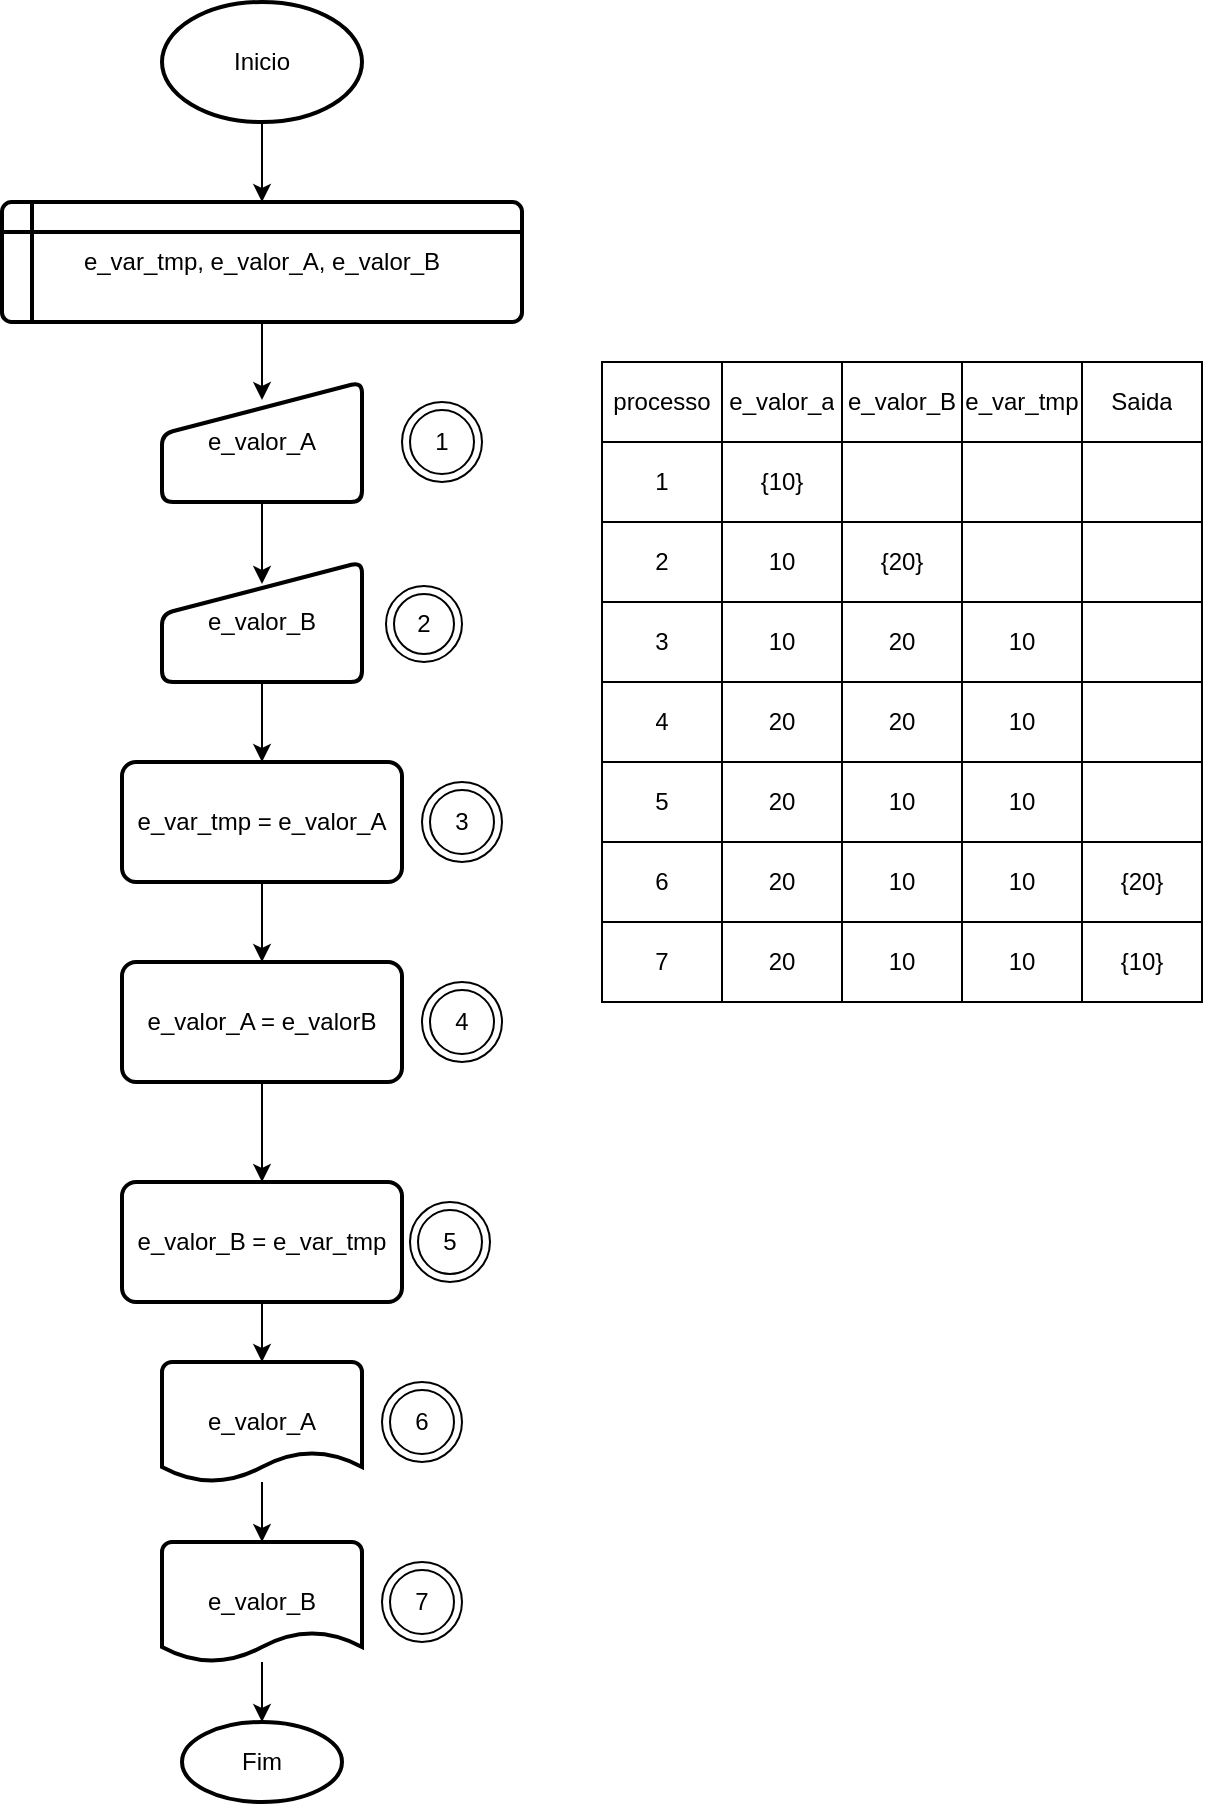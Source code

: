 <mxfile version="14.4.9" type="google"><diagram id="mE8HCv8SNsuwEwCRe2ru" name="Page-1"><mxGraphModel dx="782" dy="482" grid="1" gridSize="10" guides="1" tooltips="1" connect="1" arrows="1" fold="1" page="1" pageScale="1" pageWidth="827" pageHeight="1169" math="0" shadow="0"><root><mxCell id="0"/><mxCell id="1" parent="0"/><mxCell id="yg2PChQbg0I_4xTrbWv1-3" style="edgeStyle=orthogonalEdgeStyle;rounded=0;orthogonalLoop=1;jettySize=auto;html=1;" parent="1" source="yg2PChQbg0I_4xTrbWv1-1" target="yg2PChQbg0I_4xTrbWv1-2" edge="1"><mxGeometry relative="1" as="geometry"/></mxCell><mxCell id="yg2PChQbg0I_4xTrbWv1-1" value="&lt;font style=&quot;vertical-align: inherit&quot;&gt;&lt;font style=&quot;vertical-align: inherit&quot;&gt;Inicio&lt;/font&gt;&lt;/font&gt;" style="strokeWidth=2;html=1;shape=mxgraph.flowchart.start_1;whiteSpace=wrap;" parent="1" vertex="1"><mxGeometry x="270" y="40" width="100" height="60" as="geometry"/></mxCell><mxCell id="yg2PChQbg0I_4xTrbWv1-6" style="edgeStyle=orthogonalEdgeStyle;rounded=0;orthogonalLoop=1;jettySize=auto;html=1;entryX=0.5;entryY=0.15;entryDx=0;entryDy=0;entryPerimeter=0;" parent="1" source="yg2PChQbg0I_4xTrbWv1-2" target="yg2PChQbg0I_4xTrbWv1-4" edge="1"><mxGeometry relative="1" as="geometry"/></mxCell><mxCell id="yg2PChQbg0I_4xTrbWv1-2" value="&lt;font style=&quot;vertical-align: inherit&quot;&gt;&lt;font style=&quot;vertical-align: inherit&quot;&gt;&lt;font style=&quot;vertical-align: inherit&quot;&gt;&lt;font style=&quot;vertical-align: inherit&quot;&gt;e_var_tmp, e_valor_A, e_valor_B&lt;/font&gt;&lt;/font&gt;&lt;/font&gt;&lt;/font&gt;" style="shape=internalStorage;whiteSpace=wrap;html=1;dx=15;dy=15;rounded=1;arcSize=8;strokeWidth=2;" parent="1" vertex="1"><mxGeometry x="190" y="140" width="260" height="60" as="geometry"/></mxCell><mxCell id="yg2PChQbg0I_4xTrbWv1-7" style="edgeStyle=orthogonalEdgeStyle;rounded=0;orthogonalLoop=1;jettySize=auto;html=1;entryX=0.5;entryY=0.183;entryDx=0;entryDy=0;entryPerimeter=0;" parent="1" source="yg2PChQbg0I_4xTrbWv1-4" target="yg2PChQbg0I_4xTrbWv1-5" edge="1"><mxGeometry relative="1" as="geometry"/></mxCell><mxCell id="yg2PChQbg0I_4xTrbWv1-4" value="&lt;font style=&quot;vertical-align: inherit&quot;&gt;&lt;font style=&quot;vertical-align: inherit&quot;&gt;e_valor_A&lt;/font&gt;&lt;/font&gt;" style="html=1;strokeWidth=2;shape=manualInput;whiteSpace=wrap;rounded=1;size=26;arcSize=11;" parent="1" vertex="1"><mxGeometry x="270" y="230" width="100" height="60" as="geometry"/></mxCell><mxCell id="yg2PChQbg0I_4xTrbWv1-9" style="edgeStyle=orthogonalEdgeStyle;rounded=0;orthogonalLoop=1;jettySize=auto;html=1;entryX=0.5;entryY=0;entryDx=0;entryDy=0;" parent="1" source="yg2PChQbg0I_4xTrbWv1-5" target="yg2PChQbg0I_4xTrbWv1-8" edge="1"><mxGeometry relative="1" as="geometry"/></mxCell><mxCell id="yg2PChQbg0I_4xTrbWv1-5" value="&lt;font style=&quot;vertical-align: inherit&quot;&gt;&lt;font style=&quot;vertical-align: inherit&quot;&gt;e_valor_B&lt;/font&gt;&lt;/font&gt;" style="html=1;strokeWidth=2;shape=manualInput;whiteSpace=wrap;rounded=1;size=26;arcSize=11;" parent="1" vertex="1"><mxGeometry x="270" y="320" width="100" height="60" as="geometry"/></mxCell><mxCell id="yg2PChQbg0I_4xTrbWv1-11" style="edgeStyle=orthogonalEdgeStyle;rounded=0;orthogonalLoop=1;jettySize=auto;html=1;entryX=0.5;entryY=0;entryDx=0;entryDy=0;" parent="1" source="yg2PChQbg0I_4xTrbWv1-8" target="yg2PChQbg0I_4xTrbWv1-10" edge="1"><mxGeometry relative="1" as="geometry"/></mxCell><mxCell id="yg2PChQbg0I_4xTrbWv1-8" value="&lt;font style=&quot;vertical-align: inherit&quot;&gt;&lt;font style=&quot;vertical-align: inherit&quot;&gt;&lt;font style=&quot;vertical-align: inherit&quot;&gt;&lt;font style=&quot;vertical-align: inherit&quot;&gt;e_var_tmp = e_valor_A&lt;/font&gt;&lt;/font&gt;&lt;/font&gt;&lt;/font&gt;" style="rounded=1;whiteSpace=wrap;html=1;absoluteArcSize=1;arcSize=14;strokeWidth=2;" parent="1" vertex="1"><mxGeometry x="250" y="420" width="140" height="60" as="geometry"/></mxCell><mxCell id="yg2PChQbg0I_4xTrbWv1-13" style="edgeStyle=orthogonalEdgeStyle;rounded=0;orthogonalLoop=1;jettySize=auto;html=1;" parent="1" source="yg2PChQbg0I_4xTrbWv1-10" target="yg2PChQbg0I_4xTrbWv1-12" edge="1"><mxGeometry relative="1" as="geometry"/></mxCell><mxCell id="yg2PChQbg0I_4xTrbWv1-10" value="&lt;font style=&quot;vertical-align: inherit&quot;&gt;&lt;font style=&quot;vertical-align: inherit&quot;&gt;e_valor_A = e_valorB&lt;/font&gt;&lt;/font&gt;" style="rounded=1;whiteSpace=wrap;html=1;absoluteArcSize=1;arcSize=14;strokeWidth=2;" parent="1" vertex="1"><mxGeometry x="250" y="520" width="140" height="60" as="geometry"/></mxCell><mxCell id="yg2PChQbg0I_4xTrbWv1-16" style="edgeStyle=orthogonalEdgeStyle;rounded=0;orthogonalLoop=1;jettySize=auto;html=1;entryX=0.5;entryY=0;entryDx=0;entryDy=0;entryPerimeter=0;" parent="1" source="yg2PChQbg0I_4xTrbWv1-12" target="yg2PChQbg0I_4xTrbWv1-14" edge="1"><mxGeometry relative="1" as="geometry"/></mxCell><mxCell id="yg2PChQbg0I_4xTrbWv1-12" value="&lt;font style=&quot;vertical-align: inherit&quot;&gt;&lt;font style=&quot;vertical-align: inherit&quot;&gt;&lt;font style=&quot;vertical-align: inherit&quot;&gt;&lt;font style=&quot;vertical-align: inherit&quot;&gt;e_valor_B = e_var_tmp&lt;/font&gt;&lt;/font&gt;&lt;/font&gt;&lt;/font&gt;" style="rounded=1;whiteSpace=wrap;html=1;absoluteArcSize=1;arcSize=14;strokeWidth=2;" parent="1" vertex="1"><mxGeometry x="250" y="630" width="140" height="60" as="geometry"/></mxCell><mxCell id="yg2PChQbg0I_4xTrbWv1-17" style="edgeStyle=orthogonalEdgeStyle;rounded=0;orthogonalLoop=1;jettySize=auto;html=1;entryX=0.5;entryY=0;entryDx=0;entryDy=0;entryPerimeter=0;" parent="1" source="yg2PChQbg0I_4xTrbWv1-14" target="yg2PChQbg0I_4xTrbWv1-15" edge="1"><mxGeometry relative="1" as="geometry"/></mxCell><mxCell id="yg2PChQbg0I_4xTrbWv1-14" value="&lt;font style=&quot;vertical-align: inherit&quot;&gt;&lt;font style=&quot;vertical-align: inherit&quot;&gt;e_valor_A&lt;/font&gt;&lt;/font&gt;" style="strokeWidth=2;html=1;shape=mxgraph.flowchart.document2;whiteSpace=wrap;size=0.25;" parent="1" vertex="1"><mxGeometry x="270" y="720" width="100" height="60" as="geometry"/></mxCell><mxCell id="yg2PChQbg0I_4xTrbWv1-214" style="edgeStyle=orthogonalEdgeStyle;rounded=0;orthogonalLoop=1;jettySize=auto;html=1;entryX=0.5;entryY=0;entryDx=0;entryDy=0;entryPerimeter=0;" parent="1" source="yg2PChQbg0I_4xTrbWv1-15" target="yg2PChQbg0I_4xTrbWv1-18" edge="1"><mxGeometry relative="1" as="geometry"/></mxCell><mxCell id="yg2PChQbg0I_4xTrbWv1-15" value="&lt;font style=&quot;vertical-align: inherit&quot;&gt;&lt;font style=&quot;vertical-align: inherit&quot;&gt;e_valor_B&lt;/font&gt;&lt;/font&gt;" style="strokeWidth=2;html=1;shape=mxgraph.flowchart.document2;whiteSpace=wrap;size=0.25;" parent="1" vertex="1"><mxGeometry x="270" y="810" width="100" height="60" as="geometry"/></mxCell><mxCell id="yg2PChQbg0I_4xTrbWv1-18" value="&lt;font style=&quot;vertical-align: inherit&quot;&gt;&lt;font style=&quot;vertical-align: inherit&quot;&gt;Fim&lt;/font&gt;&lt;/font&gt;" style="strokeWidth=2;html=1;shape=mxgraph.flowchart.start_1;whiteSpace=wrap;" parent="1" vertex="1"><mxGeometry x="280" y="900" width="80" height="40" as="geometry"/></mxCell><mxCell id="yg2PChQbg0I_4xTrbWv1-19" value="1" style="ellipse;shape=doubleEllipse;whiteSpace=wrap;html=1;aspect=fixed;" parent="1" vertex="1"><mxGeometry x="390" y="240" width="40" height="40" as="geometry"/></mxCell><mxCell id="yg2PChQbg0I_4xTrbWv1-20" value="4" style="ellipse;shape=doubleEllipse;whiteSpace=wrap;html=1;aspect=fixed;" parent="1" vertex="1"><mxGeometry x="400" y="530" width="40" height="40" as="geometry"/></mxCell><mxCell id="yg2PChQbg0I_4xTrbWv1-21" value="3" style="ellipse;shape=doubleEllipse;whiteSpace=wrap;html=1;aspect=fixed;" parent="1" vertex="1"><mxGeometry x="400" y="430" width="40" height="40" as="geometry"/></mxCell><mxCell id="yg2PChQbg0I_4xTrbWv1-22" value="2" style="ellipse;shape=doubleEllipse;whiteSpace=wrap;html=1;aspect=fixed;" parent="1" vertex="1"><mxGeometry x="382" y="332" width="38" height="38" as="geometry"/></mxCell><mxCell id="yg2PChQbg0I_4xTrbWv1-23" value="6" style="ellipse;shape=doubleEllipse;whiteSpace=wrap;html=1;aspect=fixed;" parent="1" vertex="1"><mxGeometry x="380" y="730" width="40" height="40" as="geometry"/></mxCell><mxCell id="yg2PChQbg0I_4xTrbWv1-24" value="5" style="ellipse;shape=doubleEllipse;whiteSpace=wrap;html=1;aspect=fixed;" parent="1" vertex="1"><mxGeometry x="394" y="640" width="40" height="40" as="geometry"/></mxCell><mxCell id="yg2PChQbg0I_4xTrbWv1-25" value="7" style="ellipse;shape=doubleEllipse;whiteSpace=wrap;html=1;aspect=fixed;" parent="1" vertex="1"><mxGeometry x="380" y="820" width="40" height="40" as="geometry"/></mxCell><mxCell id="yg2PChQbg0I_4xTrbWv1-165" value="" style="shape=table;html=1;whiteSpace=wrap;startSize=0;container=1;collapsible=0;childLayout=tableLayout;" parent="1" vertex="1"><mxGeometry x="490" y="220" width="300" height="320" as="geometry"/></mxCell><mxCell id="yg2PChQbg0I_4xTrbWv1-166" value="" style="shape=partialRectangle;html=1;whiteSpace=wrap;collapsible=0;dropTarget=0;pointerEvents=0;fillColor=none;top=0;left=0;bottom=0;right=0;points=[[0,0.5],[1,0.5]];portConstraint=eastwest;" parent="yg2PChQbg0I_4xTrbWv1-165" vertex="1"><mxGeometry width="300" height="40" as="geometry"/></mxCell><mxCell id="yg2PChQbg0I_4xTrbWv1-167" value="processo" style="shape=partialRectangle;html=1;whiteSpace=wrap;connectable=0;overflow=hidden;fillColor=none;top=0;left=0;bottom=0;right=0;" parent="yg2PChQbg0I_4xTrbWv1-166" vertex="1"><mxGeometry width="60" height="40" as="geometry"/></mxCell><mxCell id="yg2PChQbg0I_4xTrbWv1-168" value="e_valor_a" style="shape=partialRectangle;html=1;whiteSpace=wrap;connectable=0;overflow=hidden;fillColor=none;top=0;left=0;bottom=0;right=0;" parent="yg2PChQbg0I_4xTrbWv1-166" vertex="1"><mxGeometry x="60" width="60" height="40" as="geometry"/></mxCell><mxCell id="yg2PChQbg0I_4xTrbWv1-169" value="e_valor_B" style="shape=partialRectangle;html=1;whiteSpace=wrap;connectable=0;overflow=hidden;fillColor=none;top=0;left=0;bottom=0;right=0;" parent="yg2PChQbg0I_4xTrbWv1-166" vertex="1"><mxGeometry x="120" width="60" height="40" as="geometry"/></mxCell><mxCell id="yg2PChQbg0I_4xTrbWv1-170" value="e_var_tmp" style="shape=partialRectangle;html=1;whiteSpace=wrap;connectable=0;overflow=hidden;fillColor=none;top=0;left=0;bottom=0;right=0;" parent="yg2PChQbg0I_4xTrbWv1-166" vertex="1"><mxGeometry x="180" width="60" height="40" as="geometry"/></mxCell><mxCell id="yg2PChQbg0I_4xTrbWv1-171" value="Saida" style="shape=partialRectangle;html=1;whiteSpace=wrap;connectable=0;overflow=hidden;fillColor=none;top=0;left=0;bottom=0;right=0;" parent="yg2PChQbg0I_4xTrbWv1-166" vertex="1"><mxGeometry x="240" width="60" height="40" as="geometry"/></mxCell><mxCell id="yg2PChQbg0I_4xTrbWv1-172" value="" style="shape=partialRectangle;html=1;whiteSpace=wrap;collapsible=0;dropTarget=0;pointerEvents=0;fillColor=none;top=0;left=0;bottom=0;right=0;points=[[0,0.5],[1,0.5]];portConstraint=eastwest;" parent="yg2PChQbg0I_4xTrbWv1-165" vertex="1"><mxGeometry y="40" width="300" height="40" as="geometry"/></mxCell><mxCell id="yg2PChQbg0I_4xTrbWv1-173" value="1" style="shape=partialRectangle;html=1;whiteSpace=wrap;connectable=0;overflow=hidden;fillColor=none;top=0;left=0;bottom=0;right=0;" parent="yg2PChQbg0I_4xTrbWv1-172" vertex="1"><mxGeometry width="60" height="40" as="geometry"/></mxCell><mxCell id="yg2PChQbg0I_4xTrbWv1-174" value="{10}" style="shape=partialRectangle;html=1;whiteSpace=wrap;connectable=0;overflow=hidden;fillColor=none;top=0;left=0;bottom=0;right=0;" parent="yg2PChQbg0I_4xTrbWv1-172" vertex="1"><mxGeometry x="60" width="60" height="40" as="geometry"/></mxCell><mxCell id="yg2PChQbg0I_4xTrbWv1-175" value="" style="shape=partialRectangle;html=1;whiteSpace=wrap;connectable=0;overflow=hidden;fillColor=none;top=0;left=0;bottom=0;right=0;" parent="yg2PChQbg0I_4xTrbWv1-172" vertex="1"><mxGeometry x="120" width="60" height="40" as="geometry"/></mxCell><mxCell id="yg2PChQbg0I_4xTrbWv1-176" value="" style="shape=partialRectangle;html=1;whiteSpace=wrap;connectable=0;overflow=hidden;fillColor=none;top=0;left=0;bottom=0;right=0;" parent="yg2PChQbg0I_4xTrbWv1-172" vertex="1"><mxGeometry x="180" width="60" height="40" as="geometry"/></mxCell><mxCell id="yg2PChQbg0I_4xTrbWv1-177" value="" style="shape=partialRectangle;html=1;whiteSpace=wrap;connectable=0;overflow=hidden;fillColor=none;top=0;left=0;bottom=0;right=0;" parent="yg2PChQbg0I_4xTrbWv1-172" vertex="1"><mxGeometry x="240" width="60" height="40" as="geometry"/></mxCell><mxCell id="yg2PChQbg0I_4xTrbWv1-178" value="" style="shape=partialRectangle;html=1;whiteSpace=wrap;collapsible=0;dropTarget=0;pointerEvents=0;fillColor=none;top=0;left=0;bottom=0;right=0;points=[[0,0.5],[1,0.5]];portConstraint=eastwest;" parent="yg2PChQbg0I_4xTrbWv1-165" vertex="1"><mxGeometry y="80" width="300" height="40" as="geometry"/></mxCell><mxCell id="yg2PChQbg0I_4xTrbWv1-179" value="2" style="shape=partialRectangle;html=1;whiteSpace=wrap;connectable=0;overflow=hidden;fillColor=none;top=0;left=0;bottom=0;right=0;" parent="yg2PChQbg0I_4xTrbWv1-178" vertex="1"><mxGeometry width="60" height="40" as="geometry"/></mxCell><mxCell id="yg2PChQbg0I_4xTrbWv1-180" value="10" style="shape=partialRectangle;html=1;whiteSpace=wrap;connectable=0;overflow=hidden;fillColor=none;top=0;left=0;bottom=0;right=0;" parent="yg2PChQbg0I_4xTrbWv1-178" vertex="1"><mxGeometry x="60" width="60" height="40" as="geometry"/></mxCell><mxCell id="yg2PChQbg0I_4xTrbWv1-181" value="{20}" style="shape=partialRectangle;html=1;whiteSpace=wrap;connectable=0;overflow=hidden;fillColor=none;top=0;left=0;bottom=0;right=0;" parent="yg2PChQbg0I_4xTrbWv1-178" vertex="1"><mxGeometry x="120" width="60" height="40" as="geometry"/></mxCell><mxCell id="yg2PChQbg0I_4xTrbWv1-182" value="" style="shape=partialRectangle;html=1;whiteSpace=wrap;connectable=0;overflow=hidden;fillColor=none;top=0;left=0;bottom=0;right=0;" parent="yg2PChQbg0I_4xTrbWv1-178" vertex="1"><mxGeometry x="180" width="60" height="40" as="geometry"/></mxCell><mxCell id="yg2PChQbg0I_4xTrbWv1-183" value="" style="shape=partialRectangle;html=1;whiteSpace=wrap;connectable=0;overflow=hidden;fillColor=none;top=0;left=0;bottom=0;right=0;" parent="yg2PChQbg0I_4xTrbWv1-178" vertex="1"><mxGeometry x="240" width="60" height="40" as="geometry"/></mxCell><mxCell id="yg2PChQbg0I_4xTrbWv1-184" value="" style="shape=partialRectangle;html=1;whiteSpace=wrap;collapsible=0;dropTarget=0;pointerEvents=0;fillColor=none;top=0;left=0;bottom=0;right=0;points=[[0,0.5],[1,0.5]];portConstraint=eastwest;" parent="yg2PChQbg0I_4xTrbWv1-165" vertex="1"><mxGeometry y="120" width="300" height="40" as="geometry"/></mxCell><mxCell id="yg2PChQbg0I_4xTrbWv1-185" value="3" style="shape=partialRectangle;html=1;whiteSpace=wrap;connectable=0;overflow=hidden;fillColor=none;top=0;left=0;bottom=0;right=0;" parent="yg2PChQbg0I_4xTrbWv1-184" vertex="1"><mxGeometry width="60" height="40" as="geometry"/></mxCell><mxCell id="yg2PChQbg0I_4xTrbWv1-186" value="10" style="shape=partialRectangle;html=1;whiteSpace=wrap;connectable=0;overflow=hidden;fillColor=none;top=0;left=0;bottom=0;right=0;" parent="yg2PChQbg0I_4xTrbWv1-184" vertex="1"><mxGeometry x="60" width="60" height="40" as="geometry"/></mxCell><mxCell id="yg2PChQbg0I_4xTrbWv1-187" value="20" style="shape=partialRectangle;html=1;whiteSpace=wrap;connectable=0;overflow=hidden;fillColor=none;top=0;left=0;bottom=0;right=0;" parent="yg2PChQbg0I_4xTrbWv1-184" vertex="1"><mxGeometry x="120" width="60" height="40" as="geometry"/></mxCell><mxCell id="yg2PChQbg0I_4xTrbWv1-188" value="10" style="shape=partialRectangle;html=1;whiteSpace=wrap;connectable=0;overflow=hidden;fillColor=none;top=0;left=0;bottom=0;right=0;" parent="yg2PChQbg0I_4xTrbWv1-184" vertex="1"><mxGeometry x="180" width="60" height="40" as="geometry"/></mxCell><mxCell id="yg2PChQbg0I_4xTrbWv1-189" value="" style="shape=partialRectangle;html=1;whiteSpace=wrap;connectable=0;overflow=hidden;fillColor=none;top=0;left=0;bottom=0;right=0;" parent="yg2PChQbg0I_4xTrbWv1-184" vertex="1"><mxGeometry x="240" width="60" height="40" as="geometry"/></mxCell><mxCell id="yg2PChQbg0I_4xTrbWv1-190" value="" style="shape=partialRectangle;html=1;whiteSpace=wrap;collapsible=0;dropTarget=0;pointerEvents=0;fillColor=none;top=0;left=0;bottom=0;right=0;points=[[0,0.5],[1,0.5]];portConstraint=eastwest;" parent="yg2PChQbg0I_4xTrbWv1-165" vertex="1"><mxGeometry y="160" width="300" height="40" as="geometry"/></mxCell><mxCell id="yg2PChQbg0I_4xTrbWv1-191" value="4" style="shape=partialRectangle;html=1;whiteSpace=wrap;connectable=0;overflow=hidden;fillColor=none;top=0;left=0;bottom=0;right=0;" parent="yg2PChQbg0I_4xTrbWv1-190" vertex="1"><mxGeometry width="60" height="40" as="geometry"/></mxCell><mxCell id="yg2PChQbg0I_4xTrbWv1-192" value="20" style="shape=partialRectangle;html=1;whiteSpace=wrap;connectable=0;overflow=hidden;fillColor=none;top=0;left=0;bottom=0;right=0;" parent="yg2PChQbg0I_4xTrbWv1-190" vertex="1"><mxGeometry x="60" width="60" height="40" as="geometry"/></mxCell><mxCell id="yg2PChQbg0I_4xTrbWv1-193" value="20" style="shape=partialRectangle;html=1;whiteSpace=wrap;connectable=0;overflow=hidden;fillColor=none;top=0;left=0;bottom=0;right=0;" parent="yg2PChQbg0I_4xTrbWv1-190" vertex="1"><mxGeometry x="120" width="60" height="40" as="geometry"/></mxCell><mxCell id="yg2PChQbg0I_4xTrbWv1-194" value="10" style="shape=partialRectangle;html=1;whiteSpace=wrap;connectable=0;overflow=hidden;fillColor=none;top=0;left=0;bottom=0;right=0;" parent="yg2PChQbg0I_4xTrbWv1-190" vertex="1"><mxGeometry x="180" width="60" height="40" as="geometry"/></mxCell><mxCell id="yg2PChQbg0I_4xTrbWv1-195" value="" style="shape=partialRectangle;html=1;whiteSpace=wrap;connectable=0;overflow=hidden;fillColor=none;top=0;left=0;bottom=0;right=0;" parent="yg2PChQbg0I_4xTrbWv1-190" vertex="1"><mxGeometry x="240" width="60" height="40" as="geometry"/></mxCell><mxCell id="yg2PChQbg0I_4xTrbWv1-196" value="" style="shape=partialRectangle;html=1;whiteSpace=wrap;collapsible=0;dropTarget=0;pointerEvents=0;fillColor=none;top=0;left=0;bottom=0;right=0;points=[[0,0.5],[1,0.5]];portConstraint=eastwest;" parent="yg2PChQbg0I_4xTrbWv1-165" vertex="1"><mxGeometry y="200" width="300" height="40" as="geometry"/></mxCell><mxCell id="yg2PChQbg0I_4xTrbWv1-197" value="5" style="shape=partialRectangle;html=1;whiteSpace=wrap;connectable=0;overflow=hidden;fillColor=none;top=0;left=0;bottom=0;right=0;" parent="yg2PChQbg0I_4xTrbWv1-196" vertex="1"><mxGeometry width="60" height="40" as="geometry"/></mxCell><mxCell id="yg2PChQbg0I_4xTrbWv1-198" value="20" style="shape=partialRectangle;html=1;whiteSpace=wrap;connectable=0;overflow=hidden;fillColor=none;top=0;left=0;bottom=0;right=0;" parent="yg2PChQbg0I_4xTrbWv1-196" vertex="1"><mxGeometry x="60" width="60" height="40" as="geometry"/></mxCell><mxCell id="yg2PChQbg0I_4xTrbWv1-199" value="10" style="shape=partialRectangle;html=1;whiteSpace=wrap;connectable=0;overflow=hidden;fillColor=none;top=0;left=0;bottom=0;right=0;" parent="yg2PChQbg0I_4xTrbWv1-196" vertex="1"><mxGeometry x="120" width="60" height="40" as="geometry"/></mxCell><mxCell id="yg2PChQbg0I_4xTrbWv1-200" value="10" style="shape=partialRectangle;html=1;whiteSpace=wrap;connectable=0;overflow=hidden;fillColor=none;top=0;left=0;bottom=0;right=0;" parent="yg2PChQbg0I_4xTrbWv1-196" vertex="1"><mxGeometry x="180" width="60" height="40" as="geometry"/></mxCell><mxCell id="yg2PChQbg0I_4xTrbWv1-201" value="" style="shape=partialRectangle;html=1;whiteSpace=wrap;connectable=0;overflow=hidden;fillColor=none;top=0;left=0;bottom=0;right=0;" parent="yg2PChQbg0I_4xTrbWv1-196" vertex="1"><mxGeometry x="240" width="60" height="40" as="geometry"/></mxCell><mxCell id="yg2PChQbg0I_4xTrbWv1-202" value="" style="shape=partialRectangle;html=1;whiteSpace=wrap;collapsible=0;dropTarget=0;pointerEvents=0;fillColor=none;top=0;left=0;bottom=0;right=0;points=[[0,0.5],[1,0.5]];portConstraint=eastwest;" parent="yg2PChQbg0I_4xTrbWv1-165" vertex="1"><mxGeometry y="240" width="300" height="40" as="geometry"/></mxCell><mxCell id="yg2PChQbg0I_4xTrbWv1-203" value="6" style="shape=partialRectangle;html=1;whiteSpace=wrap;connectable=0;overflow=hidden;fillColor=none;top=0;left=0;bottom=0;right=0;" parent="yg2PChQbg0I_4xTrbWv1-202" vertex="1"><mxGeometry width="60" height="40" as="geometry"/></mxCell><mxCell id="yg2PChQbg0I_4xTrbWv1-204" value="20" style="shape=partialRectangle;html=1;whiteSpace=wrap;connectable=0;overflow=hidden;fillColor=none;top=0;left=0;bottom=0;right=0;" parent="yg2PChQbg0I_4xTrbWv1-202" vertex="1"><mxGeometry x="60" width="60" height="40" as="geometry"/></mxCell><mxCell id="yg2PChQbg0I_4xTrbWv1-205" value="10" style="shape=partialRectangle;html=1;whiteSpace=wrap;connectable=0;overflow=hidden;fillColor=none;top=0;left=0;bottom=0;right=0;" parent="yg2PChQbg0I_4xTrbWv1-202" vertex="1"><mxGeometry x="120" width="60" height="40" as="geometry"/></mxCell><mxCell id="yg2PChQbg0I_4xTrbWv1-206" value="10" style="shape=partialRectangle;html=1;whiteSpace=wrap;connectable=0;overflow=hidden;fillColor=none;top=0;left=0;bottom=0;right=0;" parent="yg2PChQbg0I_4xTrbWv1-202" vertex="1"><mxGeometry x="180" width="60" height="40" as="geometry"/></mxCell><mxCell id="yg2PChQbg0I_4xTrbWv1-207" value="{20}" style="shape=partialRectangle;html=1;whiteSpace=wrap;connectable=0;overflow=hidden;fillColor=none;top=0;left=0;bottom=0;right=0;" parent="yg2PChQbg0I_4xTrbWv1-202" vertex="1"><mxGeometry x="240" width="60" height="40" as="geometry"/></mxCell><mxCell id="yg2PChQbg0I_4xTrbWv1-208" value="" style="shape=partialRectangle;html=1;whiteSpace=wrap;collapsible=0;dropTarget=0;pointerEvents=0;fillColor=none;top=0;left=0;bottom=0;right=0;points=[[0,0.5],[1,0.5]];portConstraint=eastwest;" parent="yg2PChQbg0I_4xTrbWv1-165" vertex="1"><mxGeometry y="280" width="300" height="40" as="geometry"/></mxCell><mxCell id="yg2PChQbg0I_4xTrbWv1-209" value="7" style="shape=partialRectangle;html=1;whiteSpace=wrap;connectable=0;overflow=hidden;fillColor=none;top=0;left=0;bottom=0;right=0;" parent="yg2PChQbg0I_4xTrbWv1-208" vertex="1"><mxGeometry width="60" height="40" as="geometry"/></mxCell><mxCell id="yg2PChQbg0I_4xTrbWv1-210" value="20" style="shape=partialRectangle;html=1;whiteSpace=wrap;connectable=0;overflow=hidden;fillColor=none;top=0;left=0;bottom=0;right=0;" parent="yg2PChQbg0I_4xTrbWv1-208" vertex="1"><mxGeometry x="60" width="60" height="40" as="geometry"/></mxCell><mxCell id="yg2PChQbg0I_4xTrbWv1-211" value="10" style="shape=partialRectangle;html=1;whiteSpace=wrap;connectable=0;overflow=hidden;fillColor=none;top=0;left=0;bottom=0;right=0;" parent="yg2PChQbg0I_4xTrbWv1-208" vertex="1"><mxGeometry x="120" width="60" height="40" as="geometry"/></mxCell><mxCell id="yg2PChQbg0I_4xTrbWv1-212" value="10" style="shape=partialRectangle;html=1;whiteSpace=wrap;connectable=0;overflow=hidden;fillColor=none;top=0;left=0;bottom=0;right=0;" parent="yg2PChQbg0I_4xTrbWv1-208" vertex="1"><mxGeometry x="180" width="60" height="40" as="geometry"/></mxCell><mxCell id="yg2PChQbg0I_4xTrbWv1-213" value="{10}" style="shape=partialRectangle;html=1;whiteSpace=wrap;connectable=0;overflow=hidden;fillColor=none;top=0;left=0;bottom=0;right=0;" parent="yg2PChQbg0I_4xTrbWv1-208" vertex="1"><mxGeometry x="240" width="60" height="40" as="geometry"/></mxCell></root></mxGraphModel></diagram></mxfile>